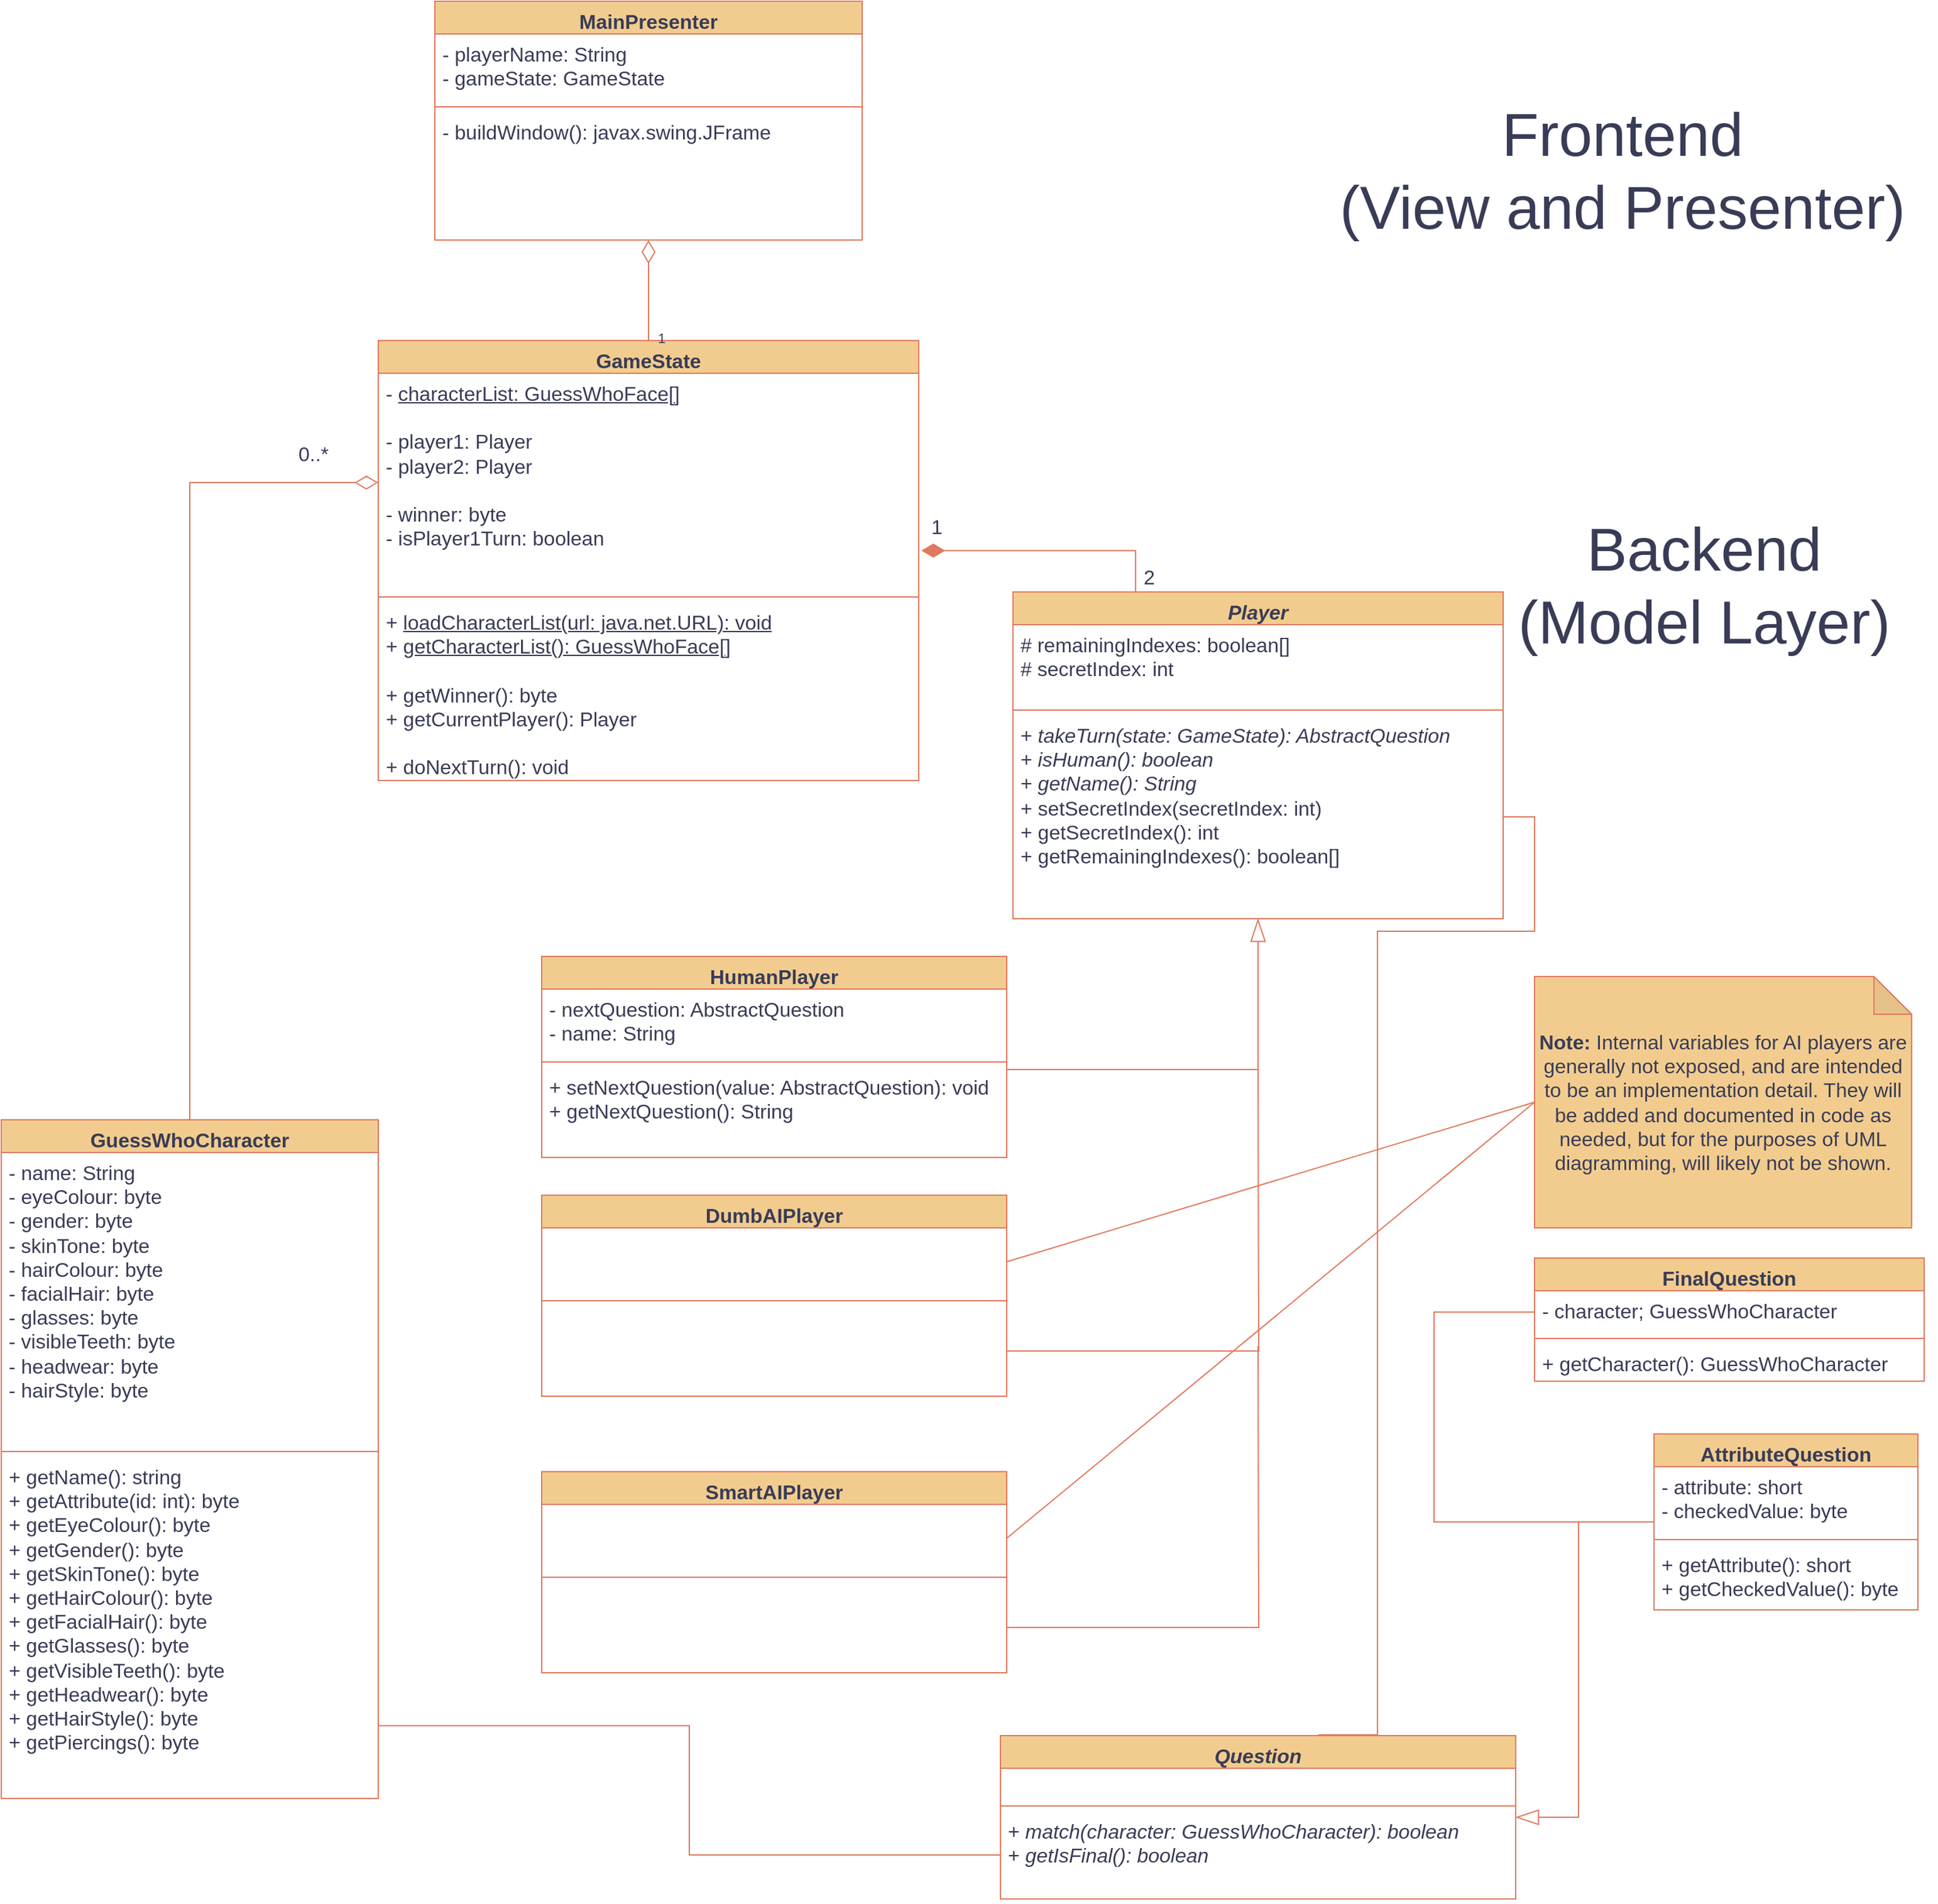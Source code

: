 <mxfile>
    <diagram id="C5RBs43oDa-KdzZeNtuy" name="Page-1">
        <mxGraphModel dx="1990" dy="1132" grid="1" gridSize="10" guides="1" tooltips="1" connect="1" arrows="1" fold="1" page="1" pageScale="1" pageWidth="1600" pageHeight="1200" background="none" math="0" shadow="0">
            <root>
                <mxCell id="WIyWlLk6GJQsqaUBKTNV-0"/>
                <mxCell id="WIyWlLk6GJQsqaUBKTNV-1" parent="WIyWlLk6GJQsqaUBKTNV-0"/>
                <mxCell id="VDGNccXba5nJFPeWjKIG-40" style="edgeStyle=orthogonalEdgeStyle;rounded=0;orthogonalLoop=1;jettySize=auto;html=1;exitX=0.5;exitY=0;exitDx=0;exitDy=0;entryX=0;entryY=0.5;entryDx=0;entryDy=0;endArrow=diamondThin;endFill=0;endSize=16;fontSize=16;labelBackgroundColor=none;strokeColor=#E07A5F;fontColor=default;" parent="WIyWlLk6GJQsqaUBKTNV-1" source="VDGNccXba5nJFPeWjKIG-4" target="VDGNccXba5nJFPeWjKIG-21" edge="1">
                    <mxGeometry relative="1" as="geometry"/>
                </mxCell>
                <mxCell id="VDGNccXba5nJFPeWjKIG-41" value="0..*" style="edgeLabel;html=1;align=center;verticalAlign=middle;resizable=0;points=[];fontSize=16;labelBackgroundColor=none;fontColor=#393C56;rounded=0;" parent="VDGNccXba5nJFPeWjKIG-40" vertex="1" connectable="0">
                    <mxGeometry x="0.841" y="-5" relative="1" as="geometry">
                        <mxPoint y="-28" as="offset"/>
                    </mxGeometry>
                </mxCell>
                <mxCell id="VDGNccXba5nJFPeWjKIG-4" value="GuessWhoCharacter" style="swimlane;fontStyle=1;align=center;verticalAlign=top;childLayout=stackLayout;horizontal=1;startSize=26;horizontalStack=0;resizeParent=1;resizeParentMax=0;resizeLast=0;collapsible=1;marginBottom=0;whiteSpace=wrap;html=1;fontSize=16;labelBackgroundColor=none;fillColor=#F2CC8F;strokeColor=#E07A5F;fontColor=#393C56;rounded=0;" parent="WIyWlLk6GJQsqaUBKTNV-1" vertex="1">
                    <mxGeometry x="40" y="1870" width="300" height="540" as="geometry"/>
                </mxCell>
                <mxCell id="VDGNccXba5nJFPeWjKIG-5" value="&lt;div style=&quot;font-size: 16px;&quot;&gt;- name: String&lt;/div&gt;&lt;div style=&quot;font-size: 16px;&quot;&gt;- eyeColour: byte&lt;/div&gt;&lt;div style=&quot;font-size: 16px;&quot;&gt;- gender: byte&lt;br style=&quot;font-size: 16px;&quot;&gt;&lt;/div&gt;&lt;div style=&quot;font-size: 16px;&quot;&gt;- skinTone: byte&lt;/div&gt;&lt;div style=&quot;font-size: 16px;&quot;&gt;- hairColour: byte&lt;/div&gt;&lt;div style=&quot;font-size: 16px;&quot;&gt;- facialHair: byte&lt;/div&gt;&lt;div style=&quot;font-size: 16px;&quot;&gt;- glasses: byte&lt;/div&gt;&lt;div style=&quot;font-size: 16px;&quot;&gt;- visibleTeeth: byte&lt;/div&gt;&lt;div style=&quot;font-size: 16px;&quot;&gt;- headwear: byte&lt;br style=&quot;font-size: 16px;&quot;&gt;- hairStyle: byte&lt;br style=&quot;font-size: 16px;&quot;&gt;&lt;/div&gt;" style="text;strokeColor=none;fillColor=none;align=left;verticalAlign=top;spacingLeft=4;spacingRight=4;overflow=hidden;rotatable=0;points=[[0,0.5],[1,0.5]];portConstraint=eastwest;whiteSpace=wrap;html=1;fontSize=16;labelBackgroundColor=none;fontColor=#393C56;rounded=0;" parent="VDGNccXba5nJFPeWjKIG-4" vertex="1">
                    <mxGeometry y="26" width="300" height="234" as="geometry"/>
                </mxCell>
                <mxCell id="VDGNccXba5nJFPeWjKIG-6" value="" style="line;strokeWidth=1;fillColor=none;align=left;verticalAlign=middle;spacingTop=-1;spacingLeft=3;spacingRight=3;rotatable=0;labelPosition=right;points=[];portConstraint=eastwest;strokeColor=#E07A5F;fontSize=16;labelBackgroundColor=none;fontColor=#393C56;rounded=0;" parent="VDGNccXba5nJFPeWjKIG-4" vertex="1">
                    <mxGeometry y="260" width="300" height="8" as="geometry"/>
                </mxCell>
                <mxCell id="VDGNccXba5nJFPeWjKIG-7" value="+ getName(): string&lt;br&gt;+ getAttribute(id: int): byte&lt;br&gt;+ getEyeColour(): byte&lt;br style=&quot;font-size: 16px;&quot;&gt;+ getGender(): byte&lt;br style=&quot;font-size: 16px;&quot;&gt;&lt;div style=&quot;font-size: 16px;&quot;&gt;+ getSkinTone(): byte&lt;/div&gt;&lt;div style=&quot;font-size: 16px;&quot;&gt;+ getHairColour(): byte&lt;/div&gt;&lt;div style=&quot;font-size: 16px;&quot;&gt;+ getFacialHair(): byte&lt;/div&gt;&lt;div style=&quot;font-size: 16px;&quot;&gt;+ getGlasses(): byte&lt;/div&gt;&lt;div style=&quot;font-size: 16px;&quot;&gt;+ getVisibleTeeth(): byte&lt;/div&gt;&lt;div style=&quot;font-size: 16px;&quot;&gt;+ getHeadwear(): byte&lt;/div&gt;&lt;div style=&quot;font-size: 16px;&quot;&gt;+ getHairStyle(): byte&lt;/div&gt;&lt;div style=&quot;font-size: 16px;&quot;&gt;+ getPiercings(): byte&lt;/div&gt;" style="text;strokeColor=none;fillColor=none;align=left;verticalAlign=top;spacingLeft=4;spacingRight=4;overflow=hidden;rotatable=0;points=[[0,0.5],[1,0.5]];portConstraint=eastwest;whiteSpace=wrap;html=1;fontSize=16;labelBackgroundColor=none;fontColor=#393C56;rounded=0;" parent="VDGNccXba5nJFPeWjKIG-4" vertex="1">
                    <mxGeometry y="268" width="300" height="272" as="geometry"/>
                </mxCell>
                <mxCell id="VDGNccXba5nJFPeWjKIG-8" value="&lt;i style=&quot;font-size: 16px;&quot;&gt;Player&lt;/i&gt;" style="swimlane;fontStyle=1;align=center;verticalAlign=top;childLayout=stackLayout;horizontal=1;startSize=26;horizontalStack=0;resizeParent=1;resizeParentMax=0;resizeLast=0;collapsible=1;marginBottom=0;whiteSpace=wrap;html=1;fontSize=16;labelBackgroundColor=none;fillColor=#F2CC8F;strokeColor=#E07A5F;fontColor=#393C56;rounded=0;" parent="WIyWlLk6GJQsqaUBKTNV-1" vertex="1">
                    <mxGeometry x="845" y="1450" width="390" height="260" as="geometry"/>
                </mxCell>
                <mxCell id="VDGNccXba5nJFPeWjKIG-9" value="&lt;div style=&quot;font-size: 16px;&quot;&gt;# remainingIndexes: boolean[]&lt;/div&gt;&lt;div style=&quot;font-size: 16px;&quot;&gt;# secretIndex: int&lt;br style=&quot;font-size: 16px;&quot;&gt;&lt;/div&gt;" style="text;strokeColor=none;fillColor=none;align=left;verticalAlign=top;spacingLeft=4;spacingRight=4;overflow=hidden;rotatable=0;points=[[0,0.5],[1,0.5]];portConstraint=eastwest;whiteSpace=wrap;html=1;fontSize=16;labelBackgroundColor=none;fontColor=#393C56;rounded=0;" parent="VDGNccXba5nJFPeWjKIG-8" vertex="1">
                    <mxGeometry y="26" width="390" height="64" as="geometry"/>
                </mxCell>
                <mxCell id="VDGNccXba5nJFPeWjKIG-10" value="" style="line;strokeWidth=1;fillColor=none;align=left;verticalAlign=middle;spacingTop=-1;spacingLeft=3;spacingRight=3;rotatable=0;labelPosition=right;points=[];portConstraint=eastwest;strokeColor=#E07A5F;fontSize=16;labelBackgroundColor=none;fontColor=#393C56;rounded=0;" parent="VDGNccXba5nJFPeWjKIG-8" vertex="1">
                    <mxGeometry y="90" width="390" height="8" as="geometry"/>
                </mxCell>
                <mxCell id="VDGNccXba5nJFPeWjKIG-11" value="&lt;div style=&quot;font-size: 16px;&quot;&gt;+ &lt;i style=&quot;font-size: 16px;&quot;&gt;takeTurn(state: GameState): AbstractQuestion&lt;br style=&quot;font-size: 16px;&quot;&gt;&lt;/i&gt;&lt;/div&gt;&lt;div style=&quot;font-size: 16px;&quot;&gt;+ &lt;i style=&quot;font-size: 16px;&quot;&gt;isHuman(): boolean&lt;/i&gt;&lt;br style=&quot;font-size: 16px;&quot;&gt;&lt;/div&gt;&lt;div style=&quot;font-size: 16px;&quot;&gt;&lt;span style=&quot;font-size: 16px;&quot;&gt;+ &lt;i&gt;getName(): String&lt;/i&gt;&lt;/span&gt;&lt;/div&gt;&lt;div style=&quot;font-size: 16px;&quot;&gt;+ setSecretIndex(secretIndex: int)&lt;br&gt;+ getSecretIndex(): int&lt;br style=&quot;font-size: 16px;&quot;&gt;&lt;/div&gt;&lt;div style=&quot;font-size: 16px;&quot;&gt;+ getRemainingIndexes(): boolean[]&lt;/div&gt;" style="text;strokeColor=none;fillColor=none;align=left;verticalAlign=top;spacingLeft=4;spacingRight=4;overflow=hidden;rotatable=0;points=[[0,0.5],[1,0.5]];portConstraint=eastwest;whiteSpace=wrap;html=1;fontSize=16;labelBackgroundColor=none;fontColor=#393C56;rounded=0;" parent="VDGNccXba5nJFPeWjKIG-8" vertex="1">
                    <mxGeometry y="98" width="390" height="162" as="geometry"/>
                </mxCell>
                <mxCell id="VDGNccXba5nJFPeWjKIG-20" value="GameState" style="swimlane;fontStyle=1;align=center;verticalAlign=top;childLayout=stackLayout;horizontal=1;startSize=26;horizontalStack=0;resizeParent=1;resizeParentMax=0;resizeLast=0;collapsible=1;marginBottom=0;whiteSpace=wrap;html=1;fontSize=16;labelBackgroundColor=none;fillColor=#F2CC8F;strokeColor=#E07A5F;fontColor=#393C56;rounded=0;" parent="WIyWlLk6GJQsqaUBKTNV-1" vertex="1">
                    <mxGeometry x="340" y="1250" width="430" height="350" as="geometry"/>
                </mxCell>
                <mxCell id="VDGNccXba5nJFPeWjKIG-21" value="&lt;div style=&quot;font-size: 16px;&quot;&gt;&lt;span style=&quot;font-size: 16px;&quot;&gt;- &lt;u&gt;characterList&lt;/u&gt;&lt;/span&gt;&lt;u style=&quot;font-size: 16px;&quot;&gt;: GuessWhoFace[]&lt;/u&gt;&lt;br style=&quot;font-size: 16px;&quot;&gt;&lt;/div&gt;&lt;div style=&quot;font-size: 16px;&quot;&gt;&lt;br style=&quot;font-size: 16px;&quot;&gt;- player1: Player&lt;/div&gt;&lt;div style=&quot;font-size: 16px;&quot;&gt;- player2: Player&lt;/div&gt;&lt;div style=&quot;font-size: 16px;&quot;&gt;&lt;br style=&quot;font-size: 16px;&quot;&gt;&lt;/div&gt;&lt;div style=&quot;font-size: 16px;&quot;&gt;- winner: byte&lt;/div&gt;&lt;div style=&quot;font-size: 16px;&quot;&gt;- isPlayer1Turn: boolean&lt;br style=&quot;font-size: 16px;&quot;&gt;&lt;/div&gt;&lt;div style=&quot;font-size: 16px;&quot;&gt;&lt;br style=&quot;font-size: 16px;&quot;&gt;&lt;/div&gt;" style="text;strokeColor=none;fillColor=none;align=left;verticalAlign=top;spacingLeft=4;spacingRight=4;overflow=hidden;rotatable=0;points=[[0,0.5],[1,0.5]];portConstraint=eastwest;whiteSpace=wrap;html=1;fontSize=16;labelBackgroundColor=none;fontColor=#393C56;rounded=0;" parent="VDGNccXba5nJFPeWjKIG-20" vertex="1">
                    <mxGeometry y="26" width="430" height="174" as="geometry"/>
                </mxCell>
                <mxCell id="VDGNccXba5nJFPeWjKIG-22" value="" style="line;strokeWidth=1;fillColor=none;align=left;verticalAlign=middle;spacingTop=-1;spacingLeft=3;spacingRight=3;rotatable=0;labelPosition=right;points=[];portConstraint=eastwest;strokeColor=#E07A5F;fontSize=16;labelBackgroundColor=none;fontColor=#393C56;rounded=0;" parent="VDGNccXba5nJFPeWjKIG-20" vertex="1">
                    <mxGeometry y="200" width="430" height="8" as="geometry"/>
                </mxCell>
                <mxCell id="VDGNccXba5nJFPeWjKIG-23" value="&lt;div style=&quot;font-size: 16px;&quot;&gt;+ &lt;u&gt;loadCharacterList(url: java.net.URL): void&lt;/u&gt;&lt;/div&gt;&lt;div style=&quot;font-size: 16px;&quot;&gt;+ &lt;u&gt;getCharacterList(): GuessWhoFace[]&lt;/u&gt;&lt;br&gt;&lt;/div&gt;&lt;div style=&quot;font-size: 16px;&quot;&gt;&lt;br&gt;&lt;/div&gt;&lt;div style=&quot;font-size: 16px;&quot;&gt;+ getWinner(): byte&lt;br style=&quot;font-size: 16px;&quot;&gt;&lt;/div&gt;&lt;div style=&quot;font-size: 16px;&quot;&gt;+ getCurrentPlayer(): Player&lt;/div&gt;&lt;div style=&quot;font-size: 16px;&quot;&gt;&lt;br&gt;&lt;/div&gt;&lt;div style=&quot;font-size: 16px;&quot;&gt;+ doNextTurn(): void&lt;/div&gt;" style="text;strokeColor=none;fillColor=none;align=left;verticalAlign=top;spacingLeft=4;spacingRight=4;overflow=hidden;rotatable=0;points=[[0,0.5],[1,0.5]];portConstraint=eastwest;whiteSpace=wrap;html=1;fontSize=16;labelBackgroundColor=none;fontColor=#393C56;rounded=0;" parent="VDGNccXba5nJFPeWjKIG-20" vertex="1">
                    <mxGeometry y="208" width="430" height="142" as="geometry"/>
                </mxCell>
                <mxCell id="VDGNccXba5nJFPeWjKIG-26" style="edgeStyle=orthogonalEdgeStyle;rounded=0;orthogonalLoop=1;jettySize=auto;html=1;exitX=0.25;exitY=0;exitDx=0;exitDy=0;entryX=1.005;entryY=0.811;entryDx=0;entryDy=0;entryPerimeter=0;endArrow=diamondThin;endFill=1;endSize=16;fontSize=16;labelBackgroundColor=none;strokeColor=#E07A5F;fontColor=default;" parent="WIyWlLk6GJQsqaUBKTNV-1" source="VDGNccXba5nJFPeWjKIG-8" target="VDGNccXba5nJFPeWjKIG-21" edge="1">
                    <mxGeometry relative="1" as="geometry"/>
                </mxCell>
                <mxCell id="VDGNccXba5nJFPeWjKIG-29" value="2" style="edgeLabel;html=1;align=center;verticalAlign=middle;resizable=0;points=[];fontSize=16;labelBackgroundColor=none;fontColor=#393C56;rounded=0;" parent="VDGNccXba5nJFPeWjKIG-26" vertex="1" connectable="0">
                    <mxGeometry x="-0.898" relative="1" as="geometry">
                        <mxPoint x="10" y="-2" as="offset"/>
                    </mxGeometry>
                </mxCell>
                <mxCell id="VDGNccXba5nJFPeWjKIG-30" value="1" style="edgeLabel;html=1;align=center;verticalAlign=middle;resizable=0;points=[];fontSize=16;labelBackgroundColor=none;fontColor=#393C56;rounded=0;" parent="VDGNccXba5nJFPeWjKIG-26" vertex="1" connectable="0">
                    <mxGeometry x="0.685" relative="1" as="geometry">
                        <mxPoint x="-21" y="-19" as="offset"/>
                    </mxGeometry>
                </mxCell>
                <mxCell id="gHJoVWR5GQ0I11jGbw9j-1" value="FinalQuestion" style="swimlane;fontStyle=1;align=center;verticalAlign=top;childLayout=stackLayout;horizontal=1;startSize=26;horizontalStack=0;resizeParent=1;resizeParentMax=0;resizeLast=0;collapsible=1;marginBottom=0;whiteSpace=wrap;html=1;fontSize=16;labelBackgroundColor=none;fillColor=#F2CC8F;strokeColor=#E07A5F;fontColor=#393C56;rounded=0;" parent="WIyWlLk6GJQsqaUBKTNV-1" vertex="1">
                    <mxGeometry x="1260" y="1980" width="310" height="98" as="geometry"/>
                </mxCell>
                <mxCell id="TqS85Ye_2QQ5a4Mt3u80-26" style="edgeStyle=orthogonalEdgeStyle;rounded=0;orthogonalLoop=1;jettySize=auto;html=1;exitX=0;exitY=0.5;exitDx=0;exitDy=0;strokeColor=#E07A5F;fontSize=12;fontColor=default;startSize=8;endSize=8;fillColor=#F2CC8F;endArrow=none;endFill=0;labelBackgroundColor=none;" parent="gHJoVWR5GQ0I11jGbw9j-1" source="gHJoVWR5GQ0I11jGbw9j-2" edge="1">
                    <mxGeometry relative="1" as="geometry">
                        <mxPoint x="40" y="210" as="targetPoint"/>
                        <Array as="points">
                            <mxPoint x="-80" y="43"/>
                            <mxPoint x="-80" y="210"/>
                        </Array>
                    </mxGeometry>
                </mxCell>
                <mxCell id="gHJoVWR5GQ0I11jGbw9j-2" value="- character; GuessWhoCharacter" style="text;strokeColor=none;fillColor=none;align=left;verticalAlign=top;spacingLeft=4;spacingRight=4;overflow=hidden;rotatable=0;points=[[0,0.5],[1,0.5]];portConstraint=eastwest;whiteSpace=wrap;html=1;fontSize=16;labelBackgroundColor=none;fontColor=#393C56;rounded=0;" parent="gHJoVWR5GQ0I11jGbw9j-1" vertex="1">
                    <mxGeometry y="26" width="310" height="34" as="geometry"/>
                </mxCell>
                <mxCell id="gHJoVWR5GQ0I11jGbw9j-3" value="" style="line;strokeWidth=1;fillColor=none;align=left;verticalAlign=middle;spacingTop=-1;spacingLeft=3;spacingRight=3;rotatable=0;labelPosition=right;points=[];portConstraint=eastwest;strokeColor=#E07A5F;fontSize=16;labelBackgroundColor=none;fontColor=#393C56;rounded=0;" parent="gHJoVWR5GQ0I11jGbw9j-1" vertex="1">
                    <mxGeometry y="60" width="310" height="8" as="geometry"/>
                </mxCell>
                <mxCell id="gHJoVWR5GQ0I11jGbw9j-4" value="+ getCharacter(): GuessWhoCharacter" style="text;strokeColor=none;fillColor=none;align=left;verticalAlign=top;spacingLeft=4;spacingRight=4;overflow=hidden;rotatable=0;points=[[0,0.5],[1,0.5]];portConstraint=eastwest;whiteSpace=wrap;html=1;fontSize=16;labelBackgroundColor=none;fontColor=#393C56;rounded=0;" parent="gHJoVWR5GQ0I11jGbw9j-1" vertex="1">
                    <mxGeometry y="68" width="310" height="30" as="geometry"/>
                </mxCell>
                <mxCell id="TqS85Ye_2QQ5a4Mt3u80-25" style="edgeStyle=orthogonalEdgeStyle;rounded=0;orthogonalLoop=1;jettySize=auto;html=1;exitX=0;exitY=0.5;exitDx=0;exitDy=0;entryX=1;entryY=0.5;entryDx=0;entryDy=0;strokeColor=#E07A5F;fontSize=12;fontColor=default;startSize=8;endSize=16;fillColor=#F2CC8F;endArrow=blockThin;endFill=0;labelBackgroundColor=none;" parent="WIyWlLk6GJQsqaUBKTNV-1" source="gHJoVWR5GQ0I11jGbw9j-10" target="TqS85Ye_2QQ5a4Mt3u80-20" edge="1">
                    <mxGeometry relative="1" as="geometry">
                        <Array as="points">
                            <mxPoint x="1295" y="2190"/>
                            <mxPoint x="1295" y="2425"/>
                        </Array>
                    </mxGeometry>
                </mxCell>
                <mxCell id="gHJoVWR5GQ0I11jGbw9j-10" value="AttributeQuestion" style="swimlane;fontStyle=1;align=center;verticalAlign=top;childLayout=stackLayout;horizontal=1;startSize=26;horizontalStack=0;resizeParent=1;resizeParentMax=0;resizeLast=0;collapsible=1;marginBottom=0;whiteSpace=wrap;html=1;fontSize=16;labelBackgroundColor=none;fillColor=#F2CC8F;strokeColor=#E07A5F;fontColor=#393C56;rounded=0;" parent="WIyWlLk6GJQsqaUBKTNV-1" vertex="1">
                    <mxGeometry x="1355" y="2120" width="210" height="140" as="geometry">
                        <mxRectangle x="1070" y="1870" width="180" height="30" as="alternateBounds"/>
                    </mxGeometry>
                </mxCell>
                <mxCell id="gHJoVWR5GQ0I11jGbw9j-11" value="&lt;div style=&quot;font-size: 16px;&quot;&gt;- attribute: short&lt;/div&gt;&lt;div style=&quot;font-size: 16px;&quot;&gt;- checkedValue: byte&lt;br style=&quot;font-size: 16px;&quot;&gt;&lt;/div&gt;" style="text;strokeColor=none;fillColor=none;align=left;verticalAlign=top;spacingLeft=4;spacingRight=4;overflow=hidden;rotatable=0;points=[[0,0.5],[1,0.5]];portConstraint=eastwest;whiteSpace=wrap;html=1;fontSize=16;labelBackgroundColor=none;fontColor=#393C56;rounded=0;" parent="gHJoVWR5GQ0I11jGbw9j-10" vertex="1">
                    <mxGeometry y="26" width="210" height="54" as="geometry"/>
                </mxCell>
                <mxCell id="gHJoVWR5GQ0I11jGbw9j-12" value="" style="line;strokeWidth=1;fillColor=none;align=left;verticalAlign=middle;spacingTop=-1;spacingLeft=3;spacingRight=3;rotatable=0;labelPosition=right;points=[];portConstraint=eastwest;strokeColor=#E07A5F;fontSize=16;labelBackgroundColor=none;fontColor=#393C56;rounded=0;" parent="gHJoVWR5GQ0I11jGbw9j-10" vertex="1">
                    <mxGeometry y="80" width="210" height="8" as="geometry"/>
                </mxCell>
                <mxCell id="gHJoVWR5GQ0I11jGbw9j-13" value="&lt;div style=&quot;font-size: 16px;&quot;&gt;+ getAttribute(): short&lt;/div&gt;&lt;div style=&quot;font-size: 16px;&quot;&gt;+ getCheckedValue(): byte&lt;br style=&quot;font-size: 16px;&quot;&gt;&lt;/div&gt;" style="text;strokeColor=none;fillColor=none;align=left;verticalAlign=top;spacingLeft=4;spacingRight=4;overflow=hidden;rotatable=0;points=[[0,0.5],[1,0.5]];portConstraint=eastwest;whiteSpace=wrap;html=1;fontSize=16;labelBackgroundColor=none;fontColor=#393C56;rounded=0;" parent="gHJoVWR5GQ0I11jGbw9j-10" vertex="1">
                    <mxGeometry y="88" width="210" height="52" as="geometry"/>
                </mxCell>
                <mxCell id="TqS85Ye_2QQ5a4Mt3u80-20" value="&lt;i&gt;Question&lt;/i&gt;" style="swimlane;fontStyle=1;align=center;verticalAlign=top;childLayout=stackLayout;horizontal=1;startSize=26;horizontalStack=0;resizeParent=1;resizeParentMax=0;resizeLast=0;collapsible=1;marginBottom=0;whiteSpace=wrap;html=1;strokeColor=#E07A5F;fontSize=16;fontColor=#393C56;fillColor=#F2CC8F;labelBackgroundColor=none;rounded=0;" parent="WIyWlLk6GJQsqaUBKTNV-1" vertex="1">
                    <mxGeometry x="835" y="2360" width="410" height="130" as="geometry">
                        <mxRectangle x="665" y="1880" width="170" height="30" as="alternateBounds"/>
                    </mxGeometry>
                </mxCell>
                <mxCell id="TqS85Ye_2QQ5a4Mt3u80-21" value="&lt;br&gt;" style="text;strokeColor=none;fillColor=none;align=left;verticalAlign=top;spacingLeft=4;spacingRight=4;overflow=hidden;rotatable=0;points=[[0,0.5],[1,0.5]];portConstraint=eastwest;whiteSpace=wrap;html=1;fontSize=16;fontColor=#393C56;labelBackgroundColor=none;rounded=0;" parent="TqS85Ye_2QQ5a4Mt3u80-20" vertex="1">
                    <mxGeometry y="26" width="410" height="26" as="geometry"/>
                </mxCell>
                <mxCell id="TqS85Ye_2QQ5a4Mt3u80-22" value="" style="line;strokeWidth=1;fillColor=none;align=left;verticalAlign=middle;spacingTop=-1;spacingLeft=3;spacingRight=3;rotatable=0;labelPosition=right;points=[];portConstraint=eastwest;strokeColor=#E07A5F;fontSize=16;fontColor=#393C56;labelBackgroundColor=none;rounded=0;" parent="TqS85Ye_2QQ5a4Mt3u80-20" vertex="1">
                    <mxGeometry y="52" width="410" height="8" as="geometry"/>
                </mxCell>
                <mxCell id="TqS85Ye_2QQ5a4Mt3u80-23" value="+ &lt;i&gt;match(character: GuessWhoCharacter): boolean&lt;/i&gt;&lt;br&gt;+ &lt;i&gt;getIsFinal(): boolean&lt;/i&gt;" style="text;strokeColor=none;fillColor=none;align=left;verticalAlign=top;spacingLeft=4;spacingRight=4;overflow=hidden;rotatable=0;points=[[0,0.5],[1,0.5]];portConstraint=eastwest;whiteSpace=wrap;html=1;fontSize=16;fontColor=#393C56;labelBackgroundColor=none;rounded=0;" parent="TqS85Ye_2QQ5a4Mt3u80-20" vertex="1">
                    <mxGeometry y="60" width="410" height="70" as="geometry"/>
                </mxCell>
                <mxCell id="TqS85Ye_2QQ5a4Mt3u80-29" value="MainPresenter" style="swimlane;fontStyle=1;align=center;verticalAlign=top;childLayout=stackLayout;horizontal=1;startSize=26;horizontalStack=0;resizeParent=1;resizeParentMax=0;resizeLast=0;collapsible=1;marginBottom=0;whiteSpace=wrap;html=1;strokeColor=#E07A5F;fontSize=16;fontColor=#393C56;fillColor=#F2CC8F;labelBackgroundColor=none;rounded=0;" parent="WIyWlLk6GJQsqaUBKTNV-1" vertex="1">
                    <mxGeometry x="385" y="980" width="340" height="190" as="geometry"/>
                </mxCell>
                <mxCell id="TqS85Ye_2QQ5a4Mt3u80-30" value="- playerName: String&lt;br&gt;- gameState: GameState" style="text;strokeColor=none;fillColor=none;align=left;verticalAlign=top;spacingLeft=4;spacingRight=4;overflow=hidden;rotatable=0;points=[[0,0.5],[1,0.5]];portConstraint=eastwest;whiteSpace=wrap;html=1;fontSize=16;fontColor=#393C56;labelBackgroundColor=none;rounded=0;" parent="TqS85Ye_2QQ5a4Mt3u80-29" vertex="1">
                    <mxGeometry y="26" width="340" height="54" as="geometry"/>
                </mxCell>
                <mxCell id="TqS85Ye_2QQ5a4Mt3u80-31" value="" style="line;strokeWidth=1;fillColor=none;align=left;verticalAlign=middle;spacingTop=-1;spacingLeft=3;spacingRight=3;rotatable=0;labelPosition=right;points=[];portConstraint=eastwest;strokeColor=#E07A5F;fontSize=16;fontColor=#393C56;labelBackgroundColor=none;rounded=0;" parent="TqS85Ye_2QQ5a4Mt3u80-29" vertex="1">
                    <mxGeometry y="80" width="340" height="8" as="geometry"/>
                </mxCell>
                <mxCell id="TqS85Ye_2QQ5a4Mt3u80-32" value="- buildWindow(): javax.swing.JFrame" style="text;strokeColor=none;fillColor=none;align=left;verticalAlign=top;spacingLeft=4;spacingRight=4;overflow=hidden;rotatable=0;points=[[0,0.5],[1,0.5]];portConstraint=eastwest;whiteSpace=wrap;html=1;fontSize=16;fontColor=#393C56;labelBackgroundColor=none;rounded=0;" parent="TqS85Ye_2QQ5a4Mt3u80-29" vertex="1">
                    <mxGeometry y="88" width="340" height="102" as="geometry"/>
                </mxCell>
                <mxCell id="TqS85Ye_2QQ5a4Mt3u80-34" value="HumanPlayer" style="swimlane;fontStyle=1;align=center;verticalAlign=top;childLayout=stackLayout;horizontal=1;startSize=26;horizontalStack=0;resizeParent=1;resizeParentMax=0;resizeLast=0;collapsible=1;marginBottom=0;whiteSpace=wrap;html=1;fontSize=16;labelBackgroundColor=none;fillColor=#F2CC8F;strokeColor=#E07A5F;fontColor=#393C56;rounded=0;" parent="WIyWlLk6GJQsqaUBKTNV-1" vertex="1">
                    <mxGeometry x="470" y="1740" width="370" height="160" as="geometry"/>
                </mxCell>
                <mxCell id="TqS85Ye_2QQ5a4Mt3u80-35" value="- nextQuestion: AbstractQuestion&lt;br&gt;- name: String" style="text;strokeColor=none;fillColor=none;align=left;verticalAlign=top;spacingLeft=4;spacingRight=4;overflow=hidden;rotatable=0;points=[[0,0.5],[1,0.5]];portConstraint=eastwest;whiteSpace=wrap;html=1;fontSize=16;labelBackgroundColor=none;fontColor=#393C56;rounded=0;" parent="TqS85Ye_2QQ5a4Mt3u80-34" vertex="1">
                    <mxGeometry y="26" width="370" height="54" as="geometry"/>
                </mxCell>
                <mxCell id="TqS85Ye_2QQ5a4Mt3u80-36" value="" style="line;strokeWidth=1;fillColor=none;align=left;verticalAlign=middle;spacingTop=-1;spacingLeft=3;spacingRight=3;rotatable=0;labelPosition=right;points=[];portConstraint=eastwest;strokeColor=#E07A5F;fontSize=16;labelBackgroundColor=none;fontColor=#393C56;rounded=0;" parent="TqS85Ye_2QQ5a4Mt3u80-34" vertex="1">
                    <mxGeometry y="80" width="370" height="8" as="geometry"/>
                </mxCell>
                <mxCell id="TqS85Ye_2QQ5a4Mt3u80-37" value="+ setNextQuestion(value: AbstractQuestion): void&lt;br&gt;+ getNextQuestion(): String" style="text;strokeColor=none;fillColor=none;align=left;verticalAlign=top;spacingLeft=4;spacingRight=4;overflow=hidden;rotatable=0;points=[[0,0.5],[1,0.5]];portConstraint=eastwest;whiteSpace=wrap;html=1;fontSize=16;labelBackgroundColor=none;fontColor=#393C56;rounded=0;" parent="TqS85Ye_2QQ5a4Mt3u80-34" vertex="1">
                    <mxGeometry y="88" width="370" height="72" as="geometry"/>
                </mxCell>
                <mxCell id="TqS85Ye_2QQ5a4Mt3u80-43" style="edgeStyle=orthogonalEdgeStyle;rounded=0;orthogonalLoop=1;jettySize=auto;html=1;exitX=1;exitY=0.5;exitDx=0;exitDy=0;strokeColor=#E07A5F;fontSize=12;fontColor=default;startSize=8;endSize=16;fillColor=#F2CC8F;entryX=0.5;entryY=1;entryDx=0;entryDy=0;entryPerimeter=0;endArrow=blockThin;endFill=0;labelBackgroundColor=none;" parent="WIyWlLk6GJQsqaUBKTNV-1" source="TqS85Ye_2QQ5a4Mt3u80-37" target="VDGNccXba5nJFPeWjKIG-11" edge="1">
                    <mxGeometry relative="1" as="geometry">
                        <mxPoint x="980" y="1720" as="targetPoint"/>
                        <Array as="points">
                            <mxPoint x="840" y="1830"/>
                            <mxPoint x="1040" y="1830"/>
                        </Array>
                    </mxGeometry>
                </mxCell>
                <mxCell id="TqS85Ye_2QQ5a4Mt3u80-45" style="edgeStyle=orthogonalEdgeStyle;rounded=0;orthogonalLoop=1;jettySize=auto;html=1;exitX=1;exitY=0.5;exitDx=0;exitDy=0;strokeColor=#E07A5F;fontSize=12;fontColor=default;startSize=8;endSize=8;fillColor=#F2CC8F;endArrow=none;endFill=0;entryX=0.617;entryY=-0.005;entryDx=0;entryDy=0;entryPerimeter=0;labelBackgroundColor=none;" parent="WIyWlLk6GJQsqaUBKTNV-1" source="VDGNccXba5nJFPeWjKIG-11" target="TqS85Ye_2QQ5a4Mt3u80-20" edge="1">
                    <mxGeometry relative="1" as="geometry">
                        <mxPoint x="1135" y="2180" as="targetPoint"/>
                        <Array as="points">
                            <mxPoint x="1260" y="1629"/>
                            <mxPoint x="1260" y="1720"/>
                            <mxPoint x="1135" y="1720"/>
                        </Array>
                    </mxGeometry>
                </mxCell>
                <mxCell id="TqS85Ye_2QQ5a4Mt3u80-47" value="Backend&lt;br&gt;(Model Layer)" style="text;html=1;strokeColor=none;fillColor=none;align=center;verticalAlign=middle;whiteSpace=wrap;rounded=0;fontSize=48;fontColor=#393C56;labelBackgroundColor=none;" parent="WIyWlLk6GJQsqaUBKTNV-1" vertex="1">
                    <mxGeometry x="1230" y="1380" width="330" height="130" as="geometry"/>
                </mxCell>
                <mxCell id="TqS85Ye_2QQ5a4Mt3u80-49" value="DumbAIPlayer" style="swimlane;fontStyle=1;align=center;verticalAlign=top;childLayout=stackLayout;horizontal=1;startSize=26;horizontalStack=0;resizeParent=1;resizeParentMax=0;resizeLast=0;collapsible=1;marginBottom=0;whiteSpace=wrap;html=1;fontSize=16;labelBackgroundColor=none;fillColor=#F2CC8F;strokeColor=#E07A5F;fontColor=#393C56;rounded=0;" parent="WIyWlLk6GJQsqaUBKTNV-1" vertex="1">
                    <mxGeometry x="470" y="1930" width="370" height="160" as="geometry"/>
                </mxCell>
                <mxCell id="TqS85Ye_2QQ5a4Mt3u80-50" value="&lt;br&gt;" style="text;strokeColor=none;fillColor=none;align=left;verticalAlign=top;spacingLeft=4;spacingRight=4;overflow=hidden;rotatable=0;points=[[0,0.5],[1,0.5]];portConstraint=eastwest;whiteSpace=wrap;html=1;fontSize=16;labelBackgroundColor=none;fontColor=#393C56;rounded=0;" parent="TqS85Ye_2QQ5a4Mt3u80-49" vertex="1">
                    <mxGeometry y="26" width="370" height="54" as="geometry"/>
                </mxCell>
                <mxCell id="TqS85Ye_2QQ5a4Mt3u80-51" value="" style="line;strokeWidth=1;fillColor=none;align=left;verticalAlign=middle;spacingTop=-1;spacingLeft=3;spacingRight=3;rotatable=0;labelPosition=right;points=[];portConstraint=eastwest;strokeColor=#E07A5F;fontSize=16;labelBackgroundColor=none;fontColor=#393C56;rounded=0;" parent="TqS85Ye_2QQ5a4Mt3u80-49" vertex="1">
                    <mxGeometry y="80" width="370" height="8" as="geometry"/>
                </mxCell>
                <mxCell id="TqS85Ye_2QQ5a4Mt3u80-53" style="edgeStyle=orthogonalEdgeStyle;rounded=0;orthogonalLoop=1;jettySize=auto;html=1;exitX=1;exitY=0.5;exitDx=0;exitDy=0;strokeColor=#E07A5F;fontSize=12;fontColor=default;startSize=8;endSize=8;fillColor=#F2CC8F;endArrow=none;endFill=0;labelBackgroundColor=none;" parent="TqS85Ye_2QQ5a4Mt3u80-49" source="TqS85Ye_2QQ5a4Mt3u80-52" edge="1">
                    <mxGeometry relative="1" as="geometry">
                        <mxPoint x="570" y="-100" as="targetPoint"/>
                    </mxGeometry>
                </mxCell>
                <mxCell id="TqS85Ye_2QQ5a4Mt3u80-52" value="&lt;br&gt;" style="text;strokeColor=none;fillColor=none;align=left;verticalAlign=top;spacingLeft=4;spacingRight=4;overflow=hidden;rotatable=0;points=[[0,0.5],[1,0.5]];portConstraint=eastwest;whiteSpace=wrap;html=1;fontSize=16;labelBackgroundColor=none;fontColor=#393C56;rounded=0;" parent="TqS85Ye_2QQ5a4Mt3u80-49" vertex="1">
                    <mxGeometry y="88" width="370" height="72" as="geometry"/>
                </mxCell>
                <mxCell id="TqS85Ye_2QQ5a4Mt3u80-54" value="Frontend&lt;br&gt;(View and Presenter)" style="text;html=1;strokeColor=none;fillColor=none;align=center;verticalAlign=middle;whiteSpace=wrap;rounded=0;fontSize=48;fontColor=#393C56;labelBackgroundColor=none;" parent="WIyWlLk6GJQsqaUBKTNV-1" vertex="1">
                    <mxGeometry x="1080" y="1050" width="500" height="130" as="geometry"/>
                </mxCell>
                <mxCell id="NFezb4O7g_1DOGm-7_C6-0" style="edgeStyle=orthogonalEdgeStyle;rounded=0;orthogonalLoop=1;jettySize=auto;html=1;exitX=0.5;exitY=0;exitDx=0;exitDy=0;entryX=0.5;entryY=1;entryDx=0;entryDy=0;entryPerimeter=0;endArrow=diamondThin;endFill=0;strokeColor=#E07A5F;endSize=16;labelBackgroundColor=none;fontColor=default;" parent="WIyWlLk6GJQsqaUBKTNV-1" source="VDGNccXba5nJFPeWjKIG-20" target="TqS85Ye_2QQ5a4Mt3u80-32" edge="1">
                    <mxGeometry relative="1" as="geometry"/>
                </mxCell>
                <mxCell id="NFezb4O7g_1DOGm-7_C6-1" value="1" style="edgeLabel;html=1;align=center;verticalAlign=middle;resizable=0;points=[];labelBackgroundColor=none;fontColor=#393C56;rounded=0;" parent="NFezb4O7g_1DOGm-7_C6-0" vertex="1" connectable="0">
                    <mxGeometry x="0.463" y="1" relative="1" as="geometry">
                        <mxPoint x="11" y="56" as="offset"/>
                    </mxGeometry>
                </mxCell>
                <mxCell id="_5XNqQgq0jYtjSPyxTVV-8" style="rounded=0;orthogonalLoop=1;jettySize=auto;html=1;exitX=0;exitY=0.5;exitDx=0;exitDy=0;exitPerimeter=0;entryX=1;entryY=0.5;entryDx=0;entryDy=0;strokeColor=#E07A5F;fontColor=#393C56;fillColor=#F2CC8F;endArrow=none;endFill=0;" parent="WIyWlLk6GJQsqaUBKTNV-1" source="_5XNqQgq0jYtjSPyxTVV-0" target="TqS85Ye_2QQ5a4Mt3u80-50" edge="1">
                    <mxGeometry relative="1" as="geometry"/>
                </mxCell>
                <mxCell id="_5XNqQgq0jYtjSPyxTVV-9" style="rounded=0;orthogonalLoop=1;jettySize=auto;html=1;exitX=0;exitY=0.5;exitDx=0;exitDy=0;exitPerimeter=0;entryX=1;entryY=0.5;entryDx=0;entryDy=0;strokeColor=#E07A5F;fontColor=#393C56;fillColor=#F2CC8F;endArrow=none;endFill=0;" parent="WIyWlLk6GJQsqaUBKTNV-1" source="_5XNqQgq0jYtjSPyxTVV-0" target="_5XNqQgq0jYtjSPyxTVV-3" edge="1">
                    <mxGeometry relative="1" as="geometry"/>
                </mxCell>
                <mxCell id="_5XNqQgq0jYtjSPyxTVV-0" value="&lt;font style=&quot;font-size: 16px;&quot;&gt;&lt;b&gt;Note:&lt;/b&gt; Internal variables for AI players are generally not exposed, and are intended to be an implementation detail. They will be added and documented in code as needed, but for the purposes of UML diagramming, will likely not be shown.&lt;br&gt;&lt;/font&gt;" style="shape=note;whiteSpace=wrap;html=1;backgroundOutline=1;darkOpacity=0.05;labelBackgroundColor=none;fillColor=#F2CC8F;strokeColor=#E07A5F;fontColor=#393C56;rounded=0;" parent="WIyWlLk6GJQsqaUBKTNV-1" vertex="1">
                    <mxGeometry x="1260" y="1756" width="300" height="200" as="geometry"/>
                </mxCell>
                <mxCell id="_5XNqQgq0jYtjSPyxTVV-2" value="SmartAIPlayer" style="swimlane;fontStyle=1;align=center;verticalAlign=top;childLayout=stackLayout;horizontal=1;startSize=26;horizontalStack=0;resizeParent=1;resizeParentMax=0;resizeLast=0;collapsible=1;marginBottom=0;whiteSpace=wrap;html=1;fontSize=16;labelBackgroundColor=none;fillColor=#F2CC8F;strokeColor=#E07A5F;fontColor=#393C56;rounded=0;" parent="WIyWlLk6GJQsqaUBKTNV-1" vertex="1">
                    <mxGeometry x="470" y="2150" width="370" height="160" as="geometry"/>
                </mxCell>
                <mxCell id="_5XNqQgq0jYtjSPyxTVV-3" value="&lt;br&gt;" style="text;strokeColor=none;fillColor=none;align=left;verticalAlign=top;spacingLeft=4;spacingRight=4;overflow=hidden;rotatable=0;points=[[0,0.5],[1,0.5]];portConstraint=eastwest;whiteSpace=wrap;html=1;fontSize=16;labelBackgroundColor=none;fontColor=#393C56;rounded=0;" parent="_5XNqQgq0jYtjSPyxTVV-2" vertex="1">
                    <mxGeometry y="26" width="370" height="54" as="geometry"/>
                </mxCell>
                <mxCell id="_5XNqQgq0jYtjSPyxTVV-4" value="" style="line;strokeWidth=1;fillColor=none;align=left;verticalAlign=middle;spacingTop=-1;spacingLeft=3;spacingRight=3;rotatable=0;labelPosition=right;points=[];portConstraint=eastwest;strokeColor=#E07A5F;fontSize=16;labelBackgroundColor=none;fontColor=#393C56;rounded=0;" parent="_5XNqQgq0jYtjSPyxTVV-2" vertex="1">
                    <mxGeometry y="80" width="370" height="8" as="geometry"/>
                </mxCell>
                <mxCell id="_5XNqQgq0jYtjSPyxTVV-5" style="edgeStyle=orthogonalEdgeStyle;rounded=0;orthogonalLoop=1;jettySize=auto;html=1;exitX=1;exitY=0.5;exitDx=0;exitDy=0;strokeColor=#E07A5F;fontSize=12;fontColor=default;startSize=8;endSize=8;fillColor=#F2CC8F;endArrow=none;endFill=0;labelBackgroundColor=none;" parent="_5XNqQgq0jYtjSPyxTVV-2" source="_5XNqQgq0jYtjSPyxTVV-6" edge="1">
                    <mxGeometry relative="1" as="geometry">
                        <mxPoint x="570" y="-100" as="targetPoint"/>
                    </mxGeometry>
                </mxCell>
                <mxCell id="_5XNqQgq0jYtjSPyxTVV-6" value="&lt;br&gt;" style="text;strokeColor=none;fillColor=none;align=left;verticalAlign=top;spacingLeft=4;spacingRight=4;overflow=hidden;rotatable=0;points=[[0,0.5],[1,0.5]];portConstraint=eastwest;whiteSpace=wrap;html=1;fontSize=16;labelBackgroundColor=none;fontColor=#393C56;rounded=0;" parent="_5XNqQgq0jYtjSPyxTVV-2" vertex="1">
                    <mxGeometry y="88" width="370" height="72" as="geometry"/>
                </mxCell>
                <mxCell id="_5XNqQgq0jYtjSPyxTVV-7" style="edgeStyle=orthogonalEdgeStyle;rounded=0;orthogonalLoop=1;jettySize=auto;html=1;exitX=0;exitY=0.5;exitDx=0;exitDy=0;entryX=1;entryY=0.787;entryDx=0;entryDy=0;entryPerimeter=0;strokeColor=#E07A5F;fontColor=#393C56;fillColor=#F2CC8F;endArrow=none;endFill=0;" parent="WIyWlLk6GJQsqaUBKTNV-1" source="TqS85Ye_2QQ5a4Mt3u80-23" target="VDGNccXba5nJFPeWjKIG-7" edge="1">
                    <mxGeometry relative="1" as="geometry"/>
                </mxCell>
            </root>
        </mxGraphModel>
    </diagram>
</mxfile>